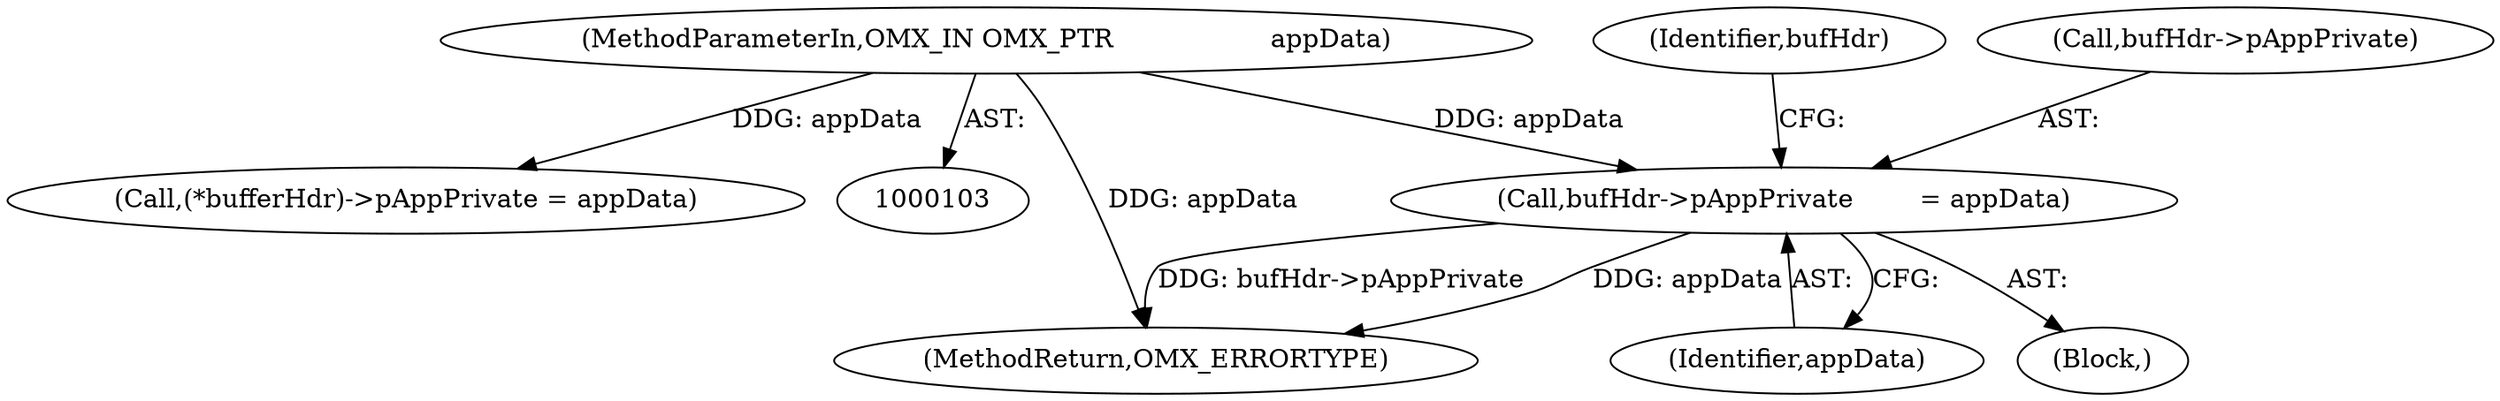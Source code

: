 digraph "0_Android_d575ecf607056d8e3328ef2eb56c52e98f81e87d_0@pointer" {
"1000252" [label="(Call,bufHdr->pAppPrivate        = appData)"];
"1000107" [label="(MethodParameterIn,OMX_IN OMX_PTR                   appData)"];
"1000256" [label="(Identifier,appData)"];
"1000107" [label="(MethodParameterIn,OMX_IN OMX_PTR                   appData)"];
"1000619" [label="(MethodReturn,OMX_ERRORTYPE)"];
"1000582" [label="(Call,(*bufferHdr)->pAppPrivate = appData)"];
"1000259" [label="(Identifier,bufHdr)"];
"1000228" [label="(Block,)"];
"1000252" [label="(Call,bufHdr->pAppPrivate        = appData)"];
"1000253" [label="(Call,bufHdr->pAppPrivate)"];
"1000252" -> "1000228"  [label="AST: "];
"1000252" -> "1000256"  [label="CFG: "];
"1000253" -> "1000252"  [label="AST: "];
"1000256" -> "1000252"  [label="AST: "];
"1000259" -> "1000252"  [label="CFG: "];
"1000252" -> "1000619"  [label="DDG: bufHdr->pAppPrivate"];
"1000252" -> "1000619"  [label="DDG: appData"];
"1000107" -> "1000252"  [label="DDG: appData"];
"1000107" -> "1000103"  [label="AST: "];
"1000107" -> "1000619"  [label="DDG: appData"];
"1000107" -> "1000582"  [label="DDG: appData"];
}

